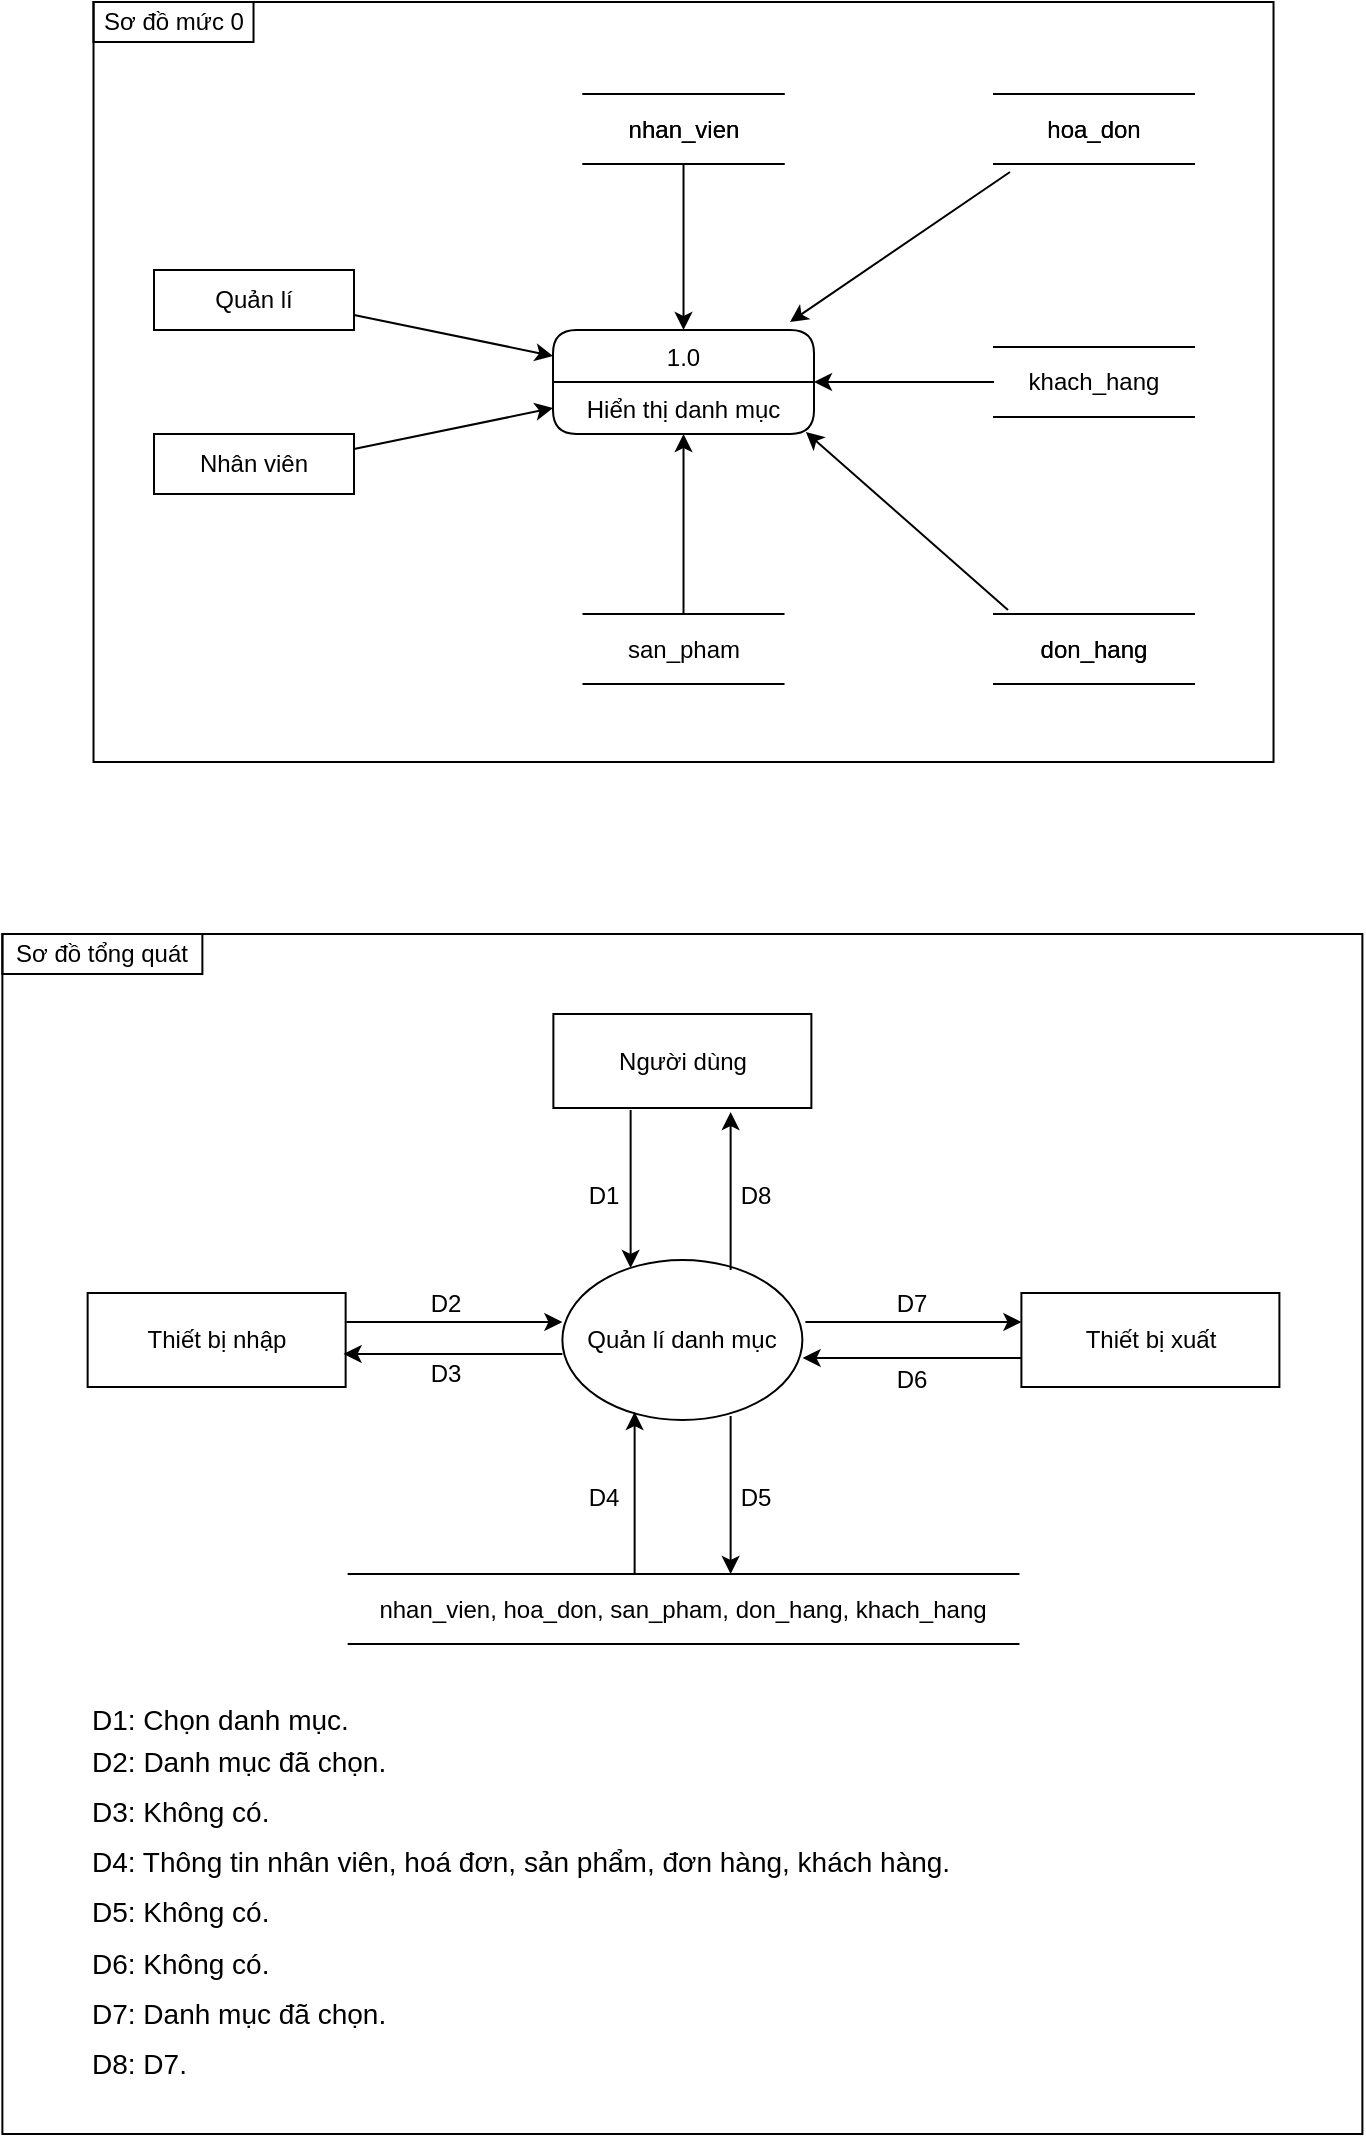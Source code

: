 <mxfile version="13.10.6" type="device"><diagram id="gYstC0Qeqdso9dZhOqg7" name="Page-1"><mxGraphModel dx="1422" dy="363" grid="0" gridSize="10" guides="1" tooltips="1" connect="1" arrows="1" fold="1" page="0" pageScale="1" pageWidth="850" pageHeight="1100" math="0" shadow="0"><root><mxCell id="0"/><mxCell id="1" parent="0"/><mxCell id="B32tgNr2rRCebMHEz1qz-73" value="" style="rounded=0;whiteSpace=wrap;html=1;fillColor=none;" parent="1" vertex="1"><mxGeometry x="84.19" y="940" width="680" height="600" as="geometry"/></mxCell><mxCell id="B32tgNr2rRCebMHEz1qz-20" value="" style="rounded=0;whiteSpace=wrap;html=1;fillColor=none;" parent="1" vertex="1"><mxGeometry x="129.76" y="474" width="590" height="380" as="geometry"/></mxCell><mxCell id="B32tgNr2rRCebMHEz1qz-4" value="Quản lí" style="rounded=0;whiteSpace=wrap;html=1;align=center;" parent="1" vertex="1"><mxGeometry x="160" y="608" width="100" height="30" as="geometry"/></mxCell><mxCell id="B32tgNr2rRCebMHEz1qz-5" value="Nhân viên" style="rounded=0;whiteSpace=wrap;html=1;align=center;" parent="1" vertex="1"><mxGeometry x="160" y="690" width="100" height="30" as="geometry"/></mxCell><mxCell id="B32tgNr2rRCebMHEz1qz-6" value="1.0" style="swimlane;fontStyle=0;childLayout=stackLayout;horizontal=1;startSize=26;fillColor=none;horizontalStack=0;resizeParent=1;resizeParentMax=0;resizeLast=0;collapsible=1;marginBottom=0;rounded=1;" parent="1" vertex="1"><mxGeometry x="359.51" y="638" width="130.49" height="52" as="geometry"/></mxCell><mxCell id="B32tgNr2rRCebMHEz1qz-7" value="Hiển thị danh mục" style="text;strokeColor=none;fillColor=none;align=center;verticalAlign=top;spacingLeft=4;spacingRight=4;overflow=hidden;rotatable=0;points=[[0,0.5],[1,0.5]];portConstraint=eastwest;" parent="B32tgNr2rRCebMHEz1qz-6" vertex="1"><mxGeometry y="26" width="130.49" height="26" as="geometry"/></mxCell><mxCell id="B32tgNr2rRCebMHEz1qz-8" value="" style="endArrow=classic;html=1;exitX=1;exitY=0.25;exitDx=0;exitDy=0;entryX=0;entryY=0.5;entryDx=0;entryDy=0;" parent="1" source="B32tgNr2rRCebMHEz1qz-5" target="B32tgNr2rRCebMHEz1qz-7" edge="1"><mxGeometry width="50" height="50" relative="1" as="geometry"><mxPoint x="400" y="800" as="sourcePoint"/><mxPoint x="450" y="750" as="targetPoint"/></mxGeometry></mxCell><mxCell id="B32tgNr2rRCebMHEz1qz-9" value="" style="endArrow=classic;html=1;exitX=1;exitY=0.75;exitDx=0;exitDy=0;entryX=0;entryY=0.25;entryDx=0;entryDy=0;" parent="1" source="B32tgNr2rRCebMHEz1qz-4" target="B32tgNr2rRCebMHEz1qz-6" edge="1"><mxGeometry width="50" height="50" relative="1" as="geometry"><mxPoint x="400" y="800" as="sourcePoint"/><mxPoint x="450" y="750" as="targetPoint"/></mxGeometry></mxCell><mxCell id="B32tgNr2rRCebMHEz1qz-15" style="edgeStyle=orthogonalEdgeStyle;rounded=0;orthogonalLoop=1;jettySize=auto;html=1;entryX=0.5;entryY=0;entryDx=0;entryDy=0;" parent="1" source="B32tgNr2rRCebMHEz1qz-10" target="B32tgNr2rRCebMHEz1qz-6" edge="1"><mxGeometry relative="1" as="geometry"/></mxCell><mxCell id="B32tgNr2rRCebMHEz1qz-10" value="nhan_vien" style="shape=partialRectangle;whiteSpace=wrap;html=1;left=0;right=0;fillColor=none;rounded=1;align=center;" parent="1" vertex="1"><mxGeometry x="374.76" y="520" width="100" height="35" as="geometry"/></mxCell><mxCell id="B32tgNr2rRCebMHEz1qz-11" value="hoa_don" style="shape=partialRectangle;whiteSpace=wrap;html=1;left=0;right=0;fillColor=none;rounded=1;align=center;" parent="1" vertex="1"><mxGeometry x="580" y="520" width="100" height="35" as="geometry"/></mxCell><mxCell id="B32tgNr2rRCebMHEz1qz-16" style="edgeStyle=orthogonalEdgeStyle;rounded=0;orthogonalLoop=1;jettySize=auto;html=1;entryX=1;entryY=0.5;entryDx=0;entryDy=0;" parent="1" source="B32tgNr2rRCebMHEz1qz-12" target="B32tgNr2rRCebMHEz1qz-6" edge="1"><mxGeometry relative="1" as="geometry"/></mxCell><mxCell id="B32tgNr2rRCebMHEz1qz-12" value="khach_hang" style="shape=partialRectangle;whiteSpace=wrap;html=1;left=0;right=0;fillColor=none;rounded=1;align=center;" parent="1" vertex="1"><mxGeometry x="580" y="646.5" width="100" height="35" as="geometry"/></mxCell><mxCell id="B32tgNr2rRCebMHEz1qz-13" value="don_hang" style="shape=partialRectangle;whiteSpace=wrap;html=1;left=0;right=0;fillColor=none;rounded=1;align=center;" parent="1" vertex="1"><mxGeometry x="580" y="780" width="100" height="35" as="geometry"/></mxCell><mxCell id="B32tgNr2rRCebMHEz1qz-17" style="edgeStyle=orthogonalEdgeStyle;rounded=0;orthogonalLoop=1;jettySize=auto;html=1;entryX=0.5;entryY=1;entryDx=0;entryDy=0;entryPerimeter=0;" parent="1" source="B32tgNr2rRCebMHEz1qz-14" target="B32tgNr2rRCebMHEz1qz-7" edge="1"><mxGeometry relative="1" as="geometry"/></mxCell><mxCell id="B32tgNr2rRCebMHEz1qz-14" value="san_pham" style="shape=partialRectangle;whiteSpace=wrap;html=1;left=0;right=0;fillColor=none;rounded=1;align=center;" parent="1" vertex="1"><mxGeometry x="374.76" y="780" width="100" height="35" as="geometry"/></mxCell><mxCell id="B32tgNr2rRCebMHEz1qz-18" value="" style="endArrow=classic;html=1;exitX=0.07;exitY=-0.057;exitDx=0;exitDy=0;exitPerimeter=0;entryX=0.969;entryY=0.962;entryDx=0;entryDy=0;entryPerimeter=0;" parent="1" source="B32tgNr2rRCebMHEz1qz-13" target="B32tgNr2rRCebMHEz1qz-7" edge="1"><mxGeometry width="50" height="50" relative="1" as="geometry"><mxPoint x="400" y="800" as="sourcePoint"/><mxPoint x="450" y="750" as="targetPoint"/></mxGeometry></mxCell><mxCell id="B32tgNr2rRCebMHEz1qz-19" value="" style="endArrow=classic;html=1;exitX=0.08;exitY=1.114;exitDx=0;exitDy=0;exitPerimeter=0;entryX=0.908;entryY=-0.077;entryDx=0;entryDy=0;entryPerimeter=0;" parent="1" source="B32tgNr2rRCebMHEz1qz-11" target="B32tgNr2rRCebMHEz1qz-6" edge="1"><mxGeometry width="50" height="50" relative="1" as="geometry"><mxPoint x="400" y="800" as="sourcePoint"/><mxPoint x="450" y="750" as="targetPoint"/></mxGeometry></mxCell><mxCell id="B32tgNr2rRCebMHEz1qz-21" value="Sơ đồ mức 0" style="rounded=0;whiteSpace=wrap;html=1;fillColor=none;" parent="1" vertex="1"><mxGeometry x="129.76" y="474" width="80" height="20" as="geometry"/></mxCell><mxCell id="B32tgNr2rRCebMHEz1qz-35" value="nhan_vien" style="shape=partialRectangle;whiteSpace=wrap;html=1;left=0;right=0;fillColor=none;rounded=1;align=center;" parent="1" vertex="1"><mxGeometry x="374.76" y="520" width="100" height="35" as="geometry"/></mxCell><mxCell id="B32tgNr2rRCebMHEz1qz-36" value="hoa_don" style="shape=partialRectangle;whiteSpace=wrap;html=1;left=0;right=0;fillColor=none;rounded=1;align=center;" parent="1" vertex="1"><mxGeometry x="580" y="520" width="100" height="35" as="geometry"/></mxCell><mxCell id="B32tgNr2rRCebMHEz1qz-38" value="don_hang" style="shape=partialRectangle;whiteSpace=wrap;html=1;left=0;right=0;fillColor=none;rounded=1;align=center;" parent="1" vertex="1"><mxGeometry x="580" y="780" width="100" height="35" as="geometry"/></mxCell><mxCell id="B32tgNr2rRCebMHEz1qz-51" value="Quản lí danh mục" style="ellipse;whiteSpace=wrap;html=1;rounded=1;fillColor=none;align=center;" parent="1" vertex="1"><mxGeometry x="364.19" y="1103" width="120" height="80" as="geometry"/></mxCell><mxCell id="B32tgNr2rRCebMHEz1qz-52" value="Người dùng" style="rounded=0;whiteSpace=wrap;html=1;fillColor=none;align=center;" parent="1" vertex="1"><mxGeometry x="359.69" y="980" width="129" height="47" as="geometry"/></mxCell><mxCell id="B32tgNr2rRCebMHEz1qz-53" value="Thiết bị nhập" style="rounded=0;whiteSpace=wrap;html=1;fillColor=none;align=center;" parent="1" vertex="1"><mxGeometry x="126.82" y="1119.5" width="129" height="47" as="geometry"/></mxCell><mxCell id="B32tgNr2rRCebMHEz1qz-54" value="Thiết bị xuất" style="rounded=0;whiteSpace=wrap;html=1;fillColor=none;align=center;" parent="1" vertex="1"><mxGeometry x="593.7" y="1119.5" width="129" height="47" as="geometry"/></mxCell><mxCell id="B32tgNr2rRCebMHEz1qz-55" value="nhan_vien, hoa_don, san_pham, don_hang, khach_hang" style="shape=partialRectangle;whiteSpace=wrap;html=1;left=0;right=0;fillColor=none;rounded=1;align=center;" parent="1" vertex="1"><mxGeometry x="257.31" y="1260" width="334.9" height="35" as="geometry"/></mxCell><mxCell id="B32tgNr2rRCebMHEz1qz-56" value="" style="endArrow=classic;html=1;" parent="1" edge="1"><mxGeometry width="50" height="50" relative="1" as="geometry"><mxPoint x="256.19" y="1134" as="sourcePoint"/><mxPoint x="364.19" y="1134" as="targetPoint"/></mxGeometry></mxCell><mxCell id="B32tgNr2rRCebMHEz1qz-57" value="" style="endArrow=classic;html=1;" parent="1" edge="1"><mxGeometry width="50" height="50" relative="1" as="geometry"><mxPoint x="485.7" y="1134" as="sourcePoint"/><mxPoint x="593.7" y="1134" as="targetPoint"/></mxGeometry></mxCell><mxCell id="B32tgNr2rRCebMHEz1qz-58" value="" style="endArrow=classic;html=1;" parent="1" edge="1"><mxGeometry width="50" height="50" relative="1" as="geometry"><mxPoint x="593.7" y="1152" as="sourcePoint"/><mxPoint x="484.31" y="1152" as="targetPoint"/></mxGeometry></mxCell><mxCell id="B32tgNr2rRCebMHEz1qz-59" value="" style="endArrow=classic;html=1;" parent="1" edge="1"><mxGeometry width="50" height="50" relative="1" as="geometry"><mxPoint x="364.19" y="1150" as="sourcePoint"/><mxPoint x="254.8" y="1150" as="targetPoint"/></mxGeometry></mxCell><mxCell id="B32tgNr2rRCebMHEz1qz-60" value="" style="endArrow=classic;html=1;" parent="1" edge="1"><mxGeometry width="50" height="50" relative="1" as="geometry"><mxPoint x="400.31" y="1260" as="sourcePoint"/><mxPoint x="400.31" y="1179" as="targetPoint"/></mxGeometry></mxCell><mxCell id="B32tgNr2rRCebMHEz1qz-61" value="" style="endArrow=classic;html=1;" parent="1" edge="1"><mxGeometry width="50" height="50" relative="1" as="geometry"><mxPoint x="398.31" y="1028" as="sourcePoint"/><mxPoint x="398.31" y="1107" as="targetPoint"/></mxGeometry></mxCell><mxCell id="B32tgNr2rRCebMHEz1qz-62" value="" style="endArrow=classic;html=1;" parent="1" edge="1"><mxGeometry width="50" height="50" relative="1" as="geometry"><mxPoint x="448.31" y="1108" as="sourcePoint"/><mxPoint x="448.31" y="1029" as="targetPoint"/></mxGeometry></mxCell><mxCell id="B32tgNr2rRCebMHEz1qz-63" value="" style="endArrow=classic;html=1;" parent="1" edge="1"><mxGeometry width="50" height="50" relative="1" as="geometry"><mxPoint x="448.31" y="1181" as="sourcePoint"/><mxPoint x="448.31" y="1260" as="targetPoint"/></mxGeometry></mxCell><mxCell id="B32tgNr2rRCebMHEz1qz-64" value="D1" style="text;html=1;strokeColor=none;fillColor=none;align=center;verticalAlign=middle;whiteSpace=wrap;rounded=0;" parent="1" vertex="1"><mxGeometry x="369.19" y="1061" width="32" height="20" as="geometry"/></mxCell><mxCell id="B32tgNr2rRCebMHEz1qz-65" value="D2" style="text;html=1;strokeColor=none;fillColor=none;align=center;verticalAlign=middle;whiteSpace=wrap;rounded=0;" parent="1" vertex="1"><mxGeometry x="289.82" y="1115" width="32" height="20" as="geometry"/></mxCell><mxCell id="B32tgNr2rRCebMHEz1qz-66" value="D3" style="text;html=1;strokeColor=none;fillColor=none;align=center;verticalAlign=middle;whiteSpace=wrap;rounded=0;" parent="1" vertex="1"><mxGeometry x="289.82" y="1150" width="32" height="20" as="geometry"/></mxCell><mxCell id="B32tgNr2rRCebMHEz1qz-67" value="D4" style="text;html=1;strokeColor=none;fillColor=none;align=center;verticalAlign=middle;whiteSpace=wrap;rounded=0;" parent="1" vertex="1"><mxGeometry x="369.19" y="1212" width="32" height="20" as="geometry"/></mxCell><mxCell id="B32tgNr2rRCebMHEz1qz-68" value="D5" style="text;html=1;strokeColor=none;fillColor=none;align=center;verticalAlign=middle;whiteSpace=wrap;rounded=0;" parent="1" vertex="1"><mxGeometry x="445.31" y="1212" width="32" height="20" as="geometry"/></mxCell><mxCell id="B32tgNr2rRCebMHEz1qz-69" value="D6" style="text;html=1;strokeColor=none;fillColor=none;align=center;verticalAlign=middle;whiteSpace=wrap;rounded=0;" parent="1" vertex="1"><mxGeometry x="523.31" y="1153" width="32" height="20" as="geometry"/></mxCell><mxCell id="B32tgNr2rRCebMHEz1qz-70" value="D7" style="text;html=1;strokeColor=none;fillColor=none;align=center;verticalAlign=middle;whiteSpace=wrap;rounded=0;" parent="1" vertex="1"><mxGeometry x="523.31" y="1115" width="32" height="20" as="geometry"/></mxCell><mxCell id="B32tgNr2rRCebMHEz1qz-71" value="D8" style="text;html=1;strokeColor=none;fillColor=none;align=center;verticalAlign=middle;whiteSpace=wrap;rounded=0;" parent="1" vertex="1"><mxGeometry x="445.31" y="1061" width="32" height="20" as="geometry"/></mxCell><mxCell id="B32tgNr2rRCebMHEz1qz-72" value="&lt;div style=&quot;font-size: 14px&quot;&gt;D1: Chọn danh mục.&lt;br&gt;&lt;/div&gt;&lt;div style=&quot;line-height: 180% ; font-size: 14px&quot;&gt;D2:&lt;font style=&quot;font-size: 14px&quot;&gt; &lt;/font&gt;Danh mục đã chọn.&lt;br&gt;&lt;/div&gt;&lt;div style=&quot;line-height: 180% ; font-size: 14px&quot;&gt;D3: Không có.&lt;/div&gt;&lt;div style=&quot;line-height: 180% ; font-size: 14px&quot;&gt;D4: Thông tin nhân viên, hoá đơn, sản phẩm, đơn hàng, khách hàng.&lt;br&gt;&lt;/div&gt;&lt;div style=&quot;line-height: 180% ; font-size: 14px&quot;&gt;D5: Không có.&lt;br&gt;&lt;/div&gt;&lt;div style=&quot;line-height: 180% ; font-size: 14px&quot;&gt;D6: Không có.&lt;br&gt;&lt;/div&gt;&lt;div style=&quot;line-height: 180% ; font-size: 14px&quot;&gt;D7: Danh mục đã chọn.&lt;br&gt;&lt;/div&gt;&lt;div style=&quot;line-height: 180% ; font-size: 14px&quot;&gt;D8: D7.&lt;br&gt;&lt;/div&gt;" style="text;html=1;strokeColor=none;fillColor=none;align=left;verticalAlign=middle;rounded=0;fontSize=14;labelBorderColor=none;labelBackgroundColor=none;" parent="1" vertex="1"><mxGeometry x="126.82" y="1320" width="533.18" height="201" as="geometry"/></mxCell><mxCell id="B32tgNr2rRCebMHEz1qz-74" value="Sơ đồ tổng quát" style="rounded=0;whiteSpace=wrap;html=1;fillColor=none;" parent="1" vertex="1"><mxGeometry x="84.19" y="940" width="100" height="20" as="geometry"/></mxCell></root></mxGraphModel></diagram></mxfile>